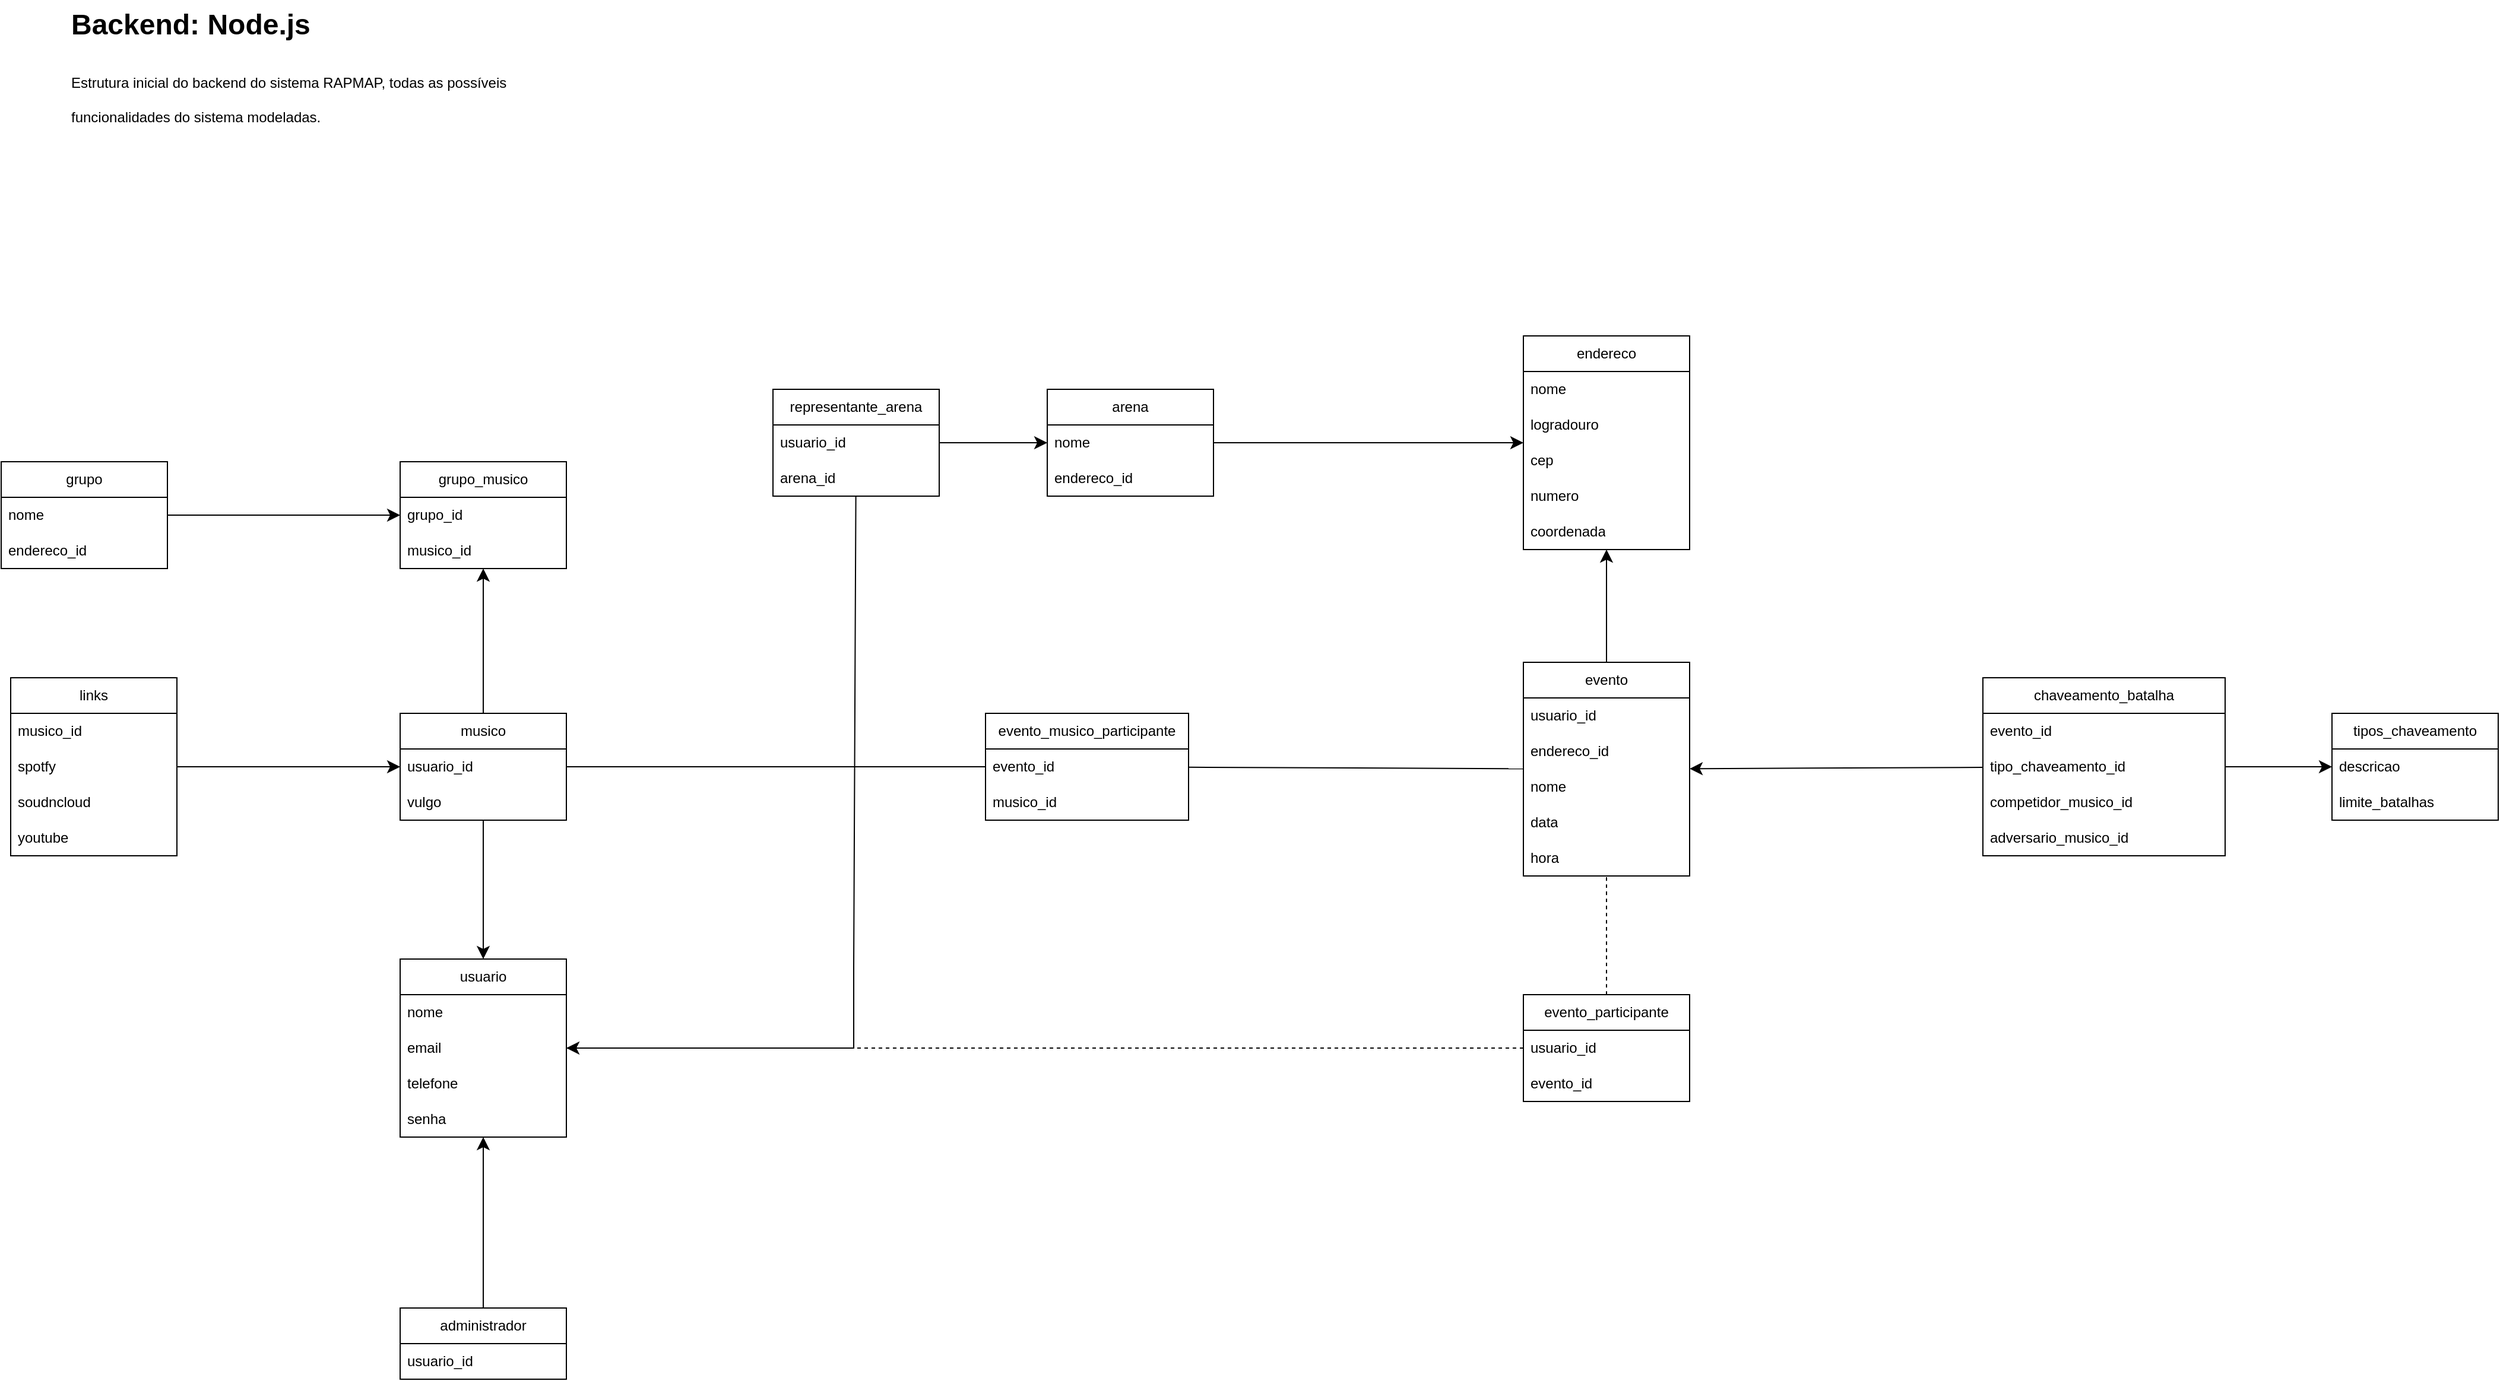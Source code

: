 <mxfile version="24.6.4" type="device">
  <diagram name="Página-1" id="5LI9Xt5YTezpUDo39Ra8">
    <mxGraphModel dx="2400" dy="2023" grid="0" gridSize="10" guides="1" tooltips="1" connect="1" arrows="1" fold="1" page="0" pageScale="1" pageWidth="827" pageHeight="1169" math="0" shadow="0">
      <root>
        <mxCell id="0" />
        <mxCell id="1" parent="0" />
        <mxCell id="dBZwFaHhxmJY7qI1aXTD-31" style="edgeStyle=none;curved=1;rounded=0;orthogonalLoop=1;jettySize=auto;html=1;fontSize=12;startSize=8;endSize=8;startArrow=classic;startFill=1;endArrow=none;endFill=0;" parent="1" source="dBZwFaHhxmJY7qI1aXTD-1" target="dBZwFaHhxmJY7qI1aXTD-24" edge="1">
          <mxGeometry relative="1" as="geometry" />
        </mxCell>
        <mxCell id="dBZwFaHhxmJY7qI1aXTD-32" style="edgeStyle=none;curved=1;rounded=0;orthogonalLoop=1;jettySize=auto;html=1;fontSize=12;startSize=8;endSize=8;startArrow=classic;startFill=1;endArrow=none;endFill=0;" parent="1" source="dBZwFaHhxmJY7qI1aXTD-1" target="dBZwFaHhxmJY7qI1aXTD-13" edge="1">
          <mxGeometry relative="1" as="geometry" />
        </mxCell>
        <mxCell id="dBZwFaHhxmJY7qI1aXTD-33" style="edgeStyle=none;curved=0;rounded=0;orthogonalLoop=1;jettySize=auto;html=1;fontSize=12;startSize=8;endSize=8;startArrow=classic;startFill=1;endArrow=none;endFill=0;" parent="1" source="dBZwFaHhxmJY7qI1aXTD-1" target="dBZwFaHhxmJY7qI1aXTD-17" edge="1">
          <mxGeometry relative="1" as="geometry">
            <Array as="points">
              <mxPoint x="-78" y="58" />
              <mxPoint x="-78" y="-10" />
            </Array>
          </mxGeometry>
        </mxCell>
        <mxCell id="dBZwFaHhxmJY7qI1aXTD-1" value="usuario" style="swimlane;fontStyle=0;childLayout=stackLayout;horizontal=1;startSize=30;horizontalStack=0;resizeParent=1;resizeParentMax=0;resizeLast=0;collapsible=1;marginBottom=0;whiteSpace=wrap;html=1;" parent="1" vertex="1">
          <mxGeometry x="-460" y="-17" width="140" height="150" as="geometry" />
        </mxCell>
        <mxCell id="dBZwFaHhxmJY7qI1aXTD-2" value="nome" style="text;strokeColor=none;fillColor=none;align=left;verticalAlign=middle;spacingLeft=4;spacingRight=4;overflow=hidden;points=[[0,0.5],[1,0.5]];portConstraint=eastwest;rotatable=0;whiteSpace=wrap;html=1;" parent="dBZwFaHhxmJY7qI1aXTD-1" vertex="1">
          <mxGeometry y="30" width="140" height="30" as="geometry" />
        </mxCell>
        <mxCell id="dBZwFaHhxmJY7qI1aXTD-3" value="email" style="text;strokeColor=none;fillColor=none;align=left;verticalAlign=middle;spacingLeft=4;spacingRight=4;overflow=hidden;points=[[0,0.5],[1,0.5]];portConstraint=eastwest;rotatable=0;whiteSpace=wrap;html=1;" parent="dBZwFaHhxmJY7qI1aXTD-1" vertex="1">
          <mxGeometry y="60" width="140" height="30" as="geometry" />
        </mxCell>
        <mxCell id="dBZwFaHhxmJY7qI1aXTD-60" value="telefone" style="text;strokeColor=none;fillColor=none;align=left;verticalAlign=middle;spacingLeft=4;spacingRight=4;overflow=hidden;points=[[0,0.5],[1,0.5]];portConstraint=eastwest;rotatable=0;whiteSpace=wrap;html=1;" parent="dBZwFaHhxmJY7qI1aXTD-1" vertex="1">
          <mxGeometry y="90" width="140" height="30" as="geometry" />
        </mxCell>
        <mxCell id="dBZwFaHhxmJY7qI1aXTD-4" value="senha" style="text;strokeColor=none;fillColor=none;align=left;verticalAlign=middle;spacingLeft=4;spacingRight=4;overflow=hidden;points=[[0,0.5],[1,0.5]];portConstraint=eastwest;rotatable=0;whiteSpace=wrap;html=1;" parent="dBZwFaHhxmJY7qI1aXTD-1" vertex="1">
          <mxGeometry y="120" width="140" height="30" as="geometry" />
        </mxCell>
        <mxCell id="YnN2ZHL4LHem92UOEk20-11" style="edgeStyle=none;curved=1;rounded=0;orthogonalLoop=1;jettySize=auto;html=1;fontSize=12;startSize=8;endSize=8;" edge="1" parent="1" source="dBZwFaHhxmJY7qI1aXTD-5" target="dBZwFaHhxmJY7qI1aXTD-73">
          <mxGeometry relative="1" as="geometry" />
        </mxCell>
        <mxCell id="dBZwFaHhxmJY7qI1aXTD-5" value="arena" style="swimlane;fontStyle=0;childLayout=stackLayout;horizontal=1;startSize=30;horizontalStack=0;resizeParent=1;resizeParentMax=0;resizeLast=0;collapsible=1;marginBottom=0;whiteSpace=wrap;html=1;" parent="1" vertex="1">
          <mxGeometry x="85" y="-497" width="140" height="90" as="geometry" />
        </mxCell>
        <mxCell id="dBZwFaHhxmJY7qI1aXTD-6" value="nome" style="text;strokeColor=none;fillColor=none;align=left;verticalAlign=middle;spacingLeft=4;spacingRight=4;overflow=hidden;points=[[0,0.5],[1,0.5]];portConstraint=eastwest;rotatable=0;whiteSpace=wrap;html=1;" parent="dBZwFaHhxmJY7qI1aXTD-5" vertex="1">
          <mxGeometry y="30" width="140" height="30" as="geometry" />
        </mxCell>
        <mxCell id="dBZwFaHhxmJY7qI1aXTD-7" value="endereco_id" style="text;strokeColor=none;fillColor=none;align=left;verticalAlign=middle;spacingLeft=4;spacingRight=4;overflow=hidden;points=[[0,0.5],[1,0.5]];portConstraint=eastwest;rotatable=0;whiteSpace=wrap;html=1;" parent="dBZwFaHhxmJY7qI1aXTD-5" vertex="1">
          <mxGeometry y="60" width="140" height="30" as="geometry" />
        </mxCell>
        <mxCell id="dBZwFaHhxmJY7qI1aXTD-71" style="edgeStyle=none;curved=1;rounded=0;orthogonalLoop=1;jettySize=auto;html=1;fontSize=12;startSize=8;endSize=8;" parent="1" source="dBZwFaHhxmJY7qI1aXTD-13" target="dBZwFaHhxmJY7qI1aXTD-67" edge="1">
          <mxGeometry relative="1" as="geometry" />
        </mxCell>
        <mxCell id="dBZwFaHhxmJY7qI1aXTD-13" value="musico" style="swimlane;fontStyle=0;childLayout=stackLayout;horizontal=1;startSize=30;horizontalStack=0;resizeParent=1;resizeParentMax=0;resizeLast=0;collapsible=1;marginBottom=0;whiteSpace=wrap;html=1;" parent="1" vertex="1">
          <mxGeometry x="-460" y="-224" width="140" height="90" as="geometry" />
        </mxCell>
        <mxCell id="dBZwFaHhxmJY7qI1aXTD-14" value="usuario_id" style="text;strokeColor=none;fillColor=none;align=left;verticalAlign=middle;spacingLeft=4;spacingRight=4;overflow=hidden;points=[[0,0.5],[1,0.5]];portConstraint=eastwest;rotatable=0;whiteSpace=wrap;html=1;" parent="dBZwFaHhxmJY7qI1aXTD-13" vertex="1">
          <mxGeometry y="30" width="140" height="30" as="geometry" />
        </mxCell>
        <mxCell id="dBZwFaHhxmJY7qI1aXTD-41" value="vulgo" style="text;strokeColor=none;fillColor=none;align=left;verticalAlign=middle;spacingLeft=4;spacingRight=4;overflow=hidden;points=[[0,0.5],[1,0.5]];portConstraint=eastwest;rotatable=0;whiteSpace=wrap;html=1;" parent="dBZwFaHhxmJY7qI1aXTD-13" vertex="1">
          <mxGeometry y="60" width="140" height="30" as="geometry" />
        </mxCell>
        <mxCell id="YnN2ZHL4LHem92UOEk20-33" style="edgeStyle=none;curved=1;rounded=0;orthogonalLoop=1;jettySize=auto;html=1;fontSize=12;startSize=8;endSize=8;" edge="1" parent="1" source="dBZwFaHhxmJY7qI1aXTD-17" target="dBZwFaHhxmJY7qI1aXTD-5">
          <mxGeometry relative="1" as="geometry" />
        </mxCell>
        <mxCell id="dBZwFaHhxmJY7qI1aXTD-17" value="representante_arena" style="swimlane;fontStyle=0;childLayout=stackLayout;horizontal=1;startSize=30;horizontalStack=0;resizeParent=1;resizeParentMax=0;resizeLast=0;collapsible=1;marginBottom=0;whiteSpace=wrap;html=1;" parent="1" vertex="1">
          <mxGeometry x="-146" y="-497" width="140" height="90" as="geometry" />
        </mxCell>
        <mxCell id="dBZwFaHhxmJY7qI1aXTD-18" value="usuario_id" style="text;strokeColor=none;fillColor=none;align=left;verticalAlign=middle;spacingLeft=4;spacingRight=4;overflow=hidden;points=[[0,0.5],[1,0.5]];portConstraint=eastwest;rotatable=0;whiteSpace=wrap;html=1;" parent="dBZwFaHhxmJY7qI1aXTD-17" vertex="1">
          <mxGeometry y="30" width="140" height="30" as="geometry" />
        </mxCell>
        <mxCell id="dBZwFaHhxmJY7qI1aXTD-19" value="arena_id" style="text;strokeColor=none;fillColor=none;align=left;verticalAlign=middle;spacingLeft=4;spacingRight=4;overflow=hidden;points=[[0,0.5],[1,0.5]];portConstraint=eastwest;rotatable=0;whiteSpace=wrap;html=1;" parent="dBZwFaHhxmJY7qI1aXTD-17" vertex="1">
          <mxGeometry y="60" width="140" height="30" as="geometry" />
        </mxCell>
        <mxCell id="dBZwFaHhxmJY7qI1aXTD-24" value="administrador" style="swimlane;fontStyle=0;childLayout=stackLayout;horizontal=1;startSize=30;horizontalStack=0;resizeParent=1;resizeParentMax=0;resizeLast=0;collapsible=1;marginBottom=0;whiteSpace=wrap;html=1;" parent="1" vertex="1">
          <mxGeometry x="-460" y="277" width="140" height="60" as="geometry" />
        </mxCell>
        <mxCell id="dBZwFaHhxmJY7qI1aXTD-25" value="usuario_id" style="text;strokeColor=none;fillColor=none;align=left;verticalAlign=middle;spacingLeft=4;spacingRight=4;overflow=hidden;points=[[0,0.5],[1,0.5]];portConstraint=eastwest;rotatable=0;whiteSpace=wrap;html=1;" parent="dBZwFaHhxmJY7qI1aXTD-24" vertex="1">
          <mxGeometry y="30" width="140" height="30" as="geometry" />
        </mxCell>
        <mxCell id="YnN2ZHL4LHem92UOEk20-12" style="edgeStyle=none;curved=1;rounded=0;orthogonalLoop=1;jettySize=auto;html=1;fontSize=12;startSize=8;endSize=8;" edge="1" parent="1" source="dBZwFaHhxmJY7qI1aXTD-42" target="dBZwFaHhxmJY7qI1aXTD-73">
          <mxGeometry relative="1" as="geometry" />
        </mxCell>
        <mxCell id="dBZwFaHhxmJY7qI1aXTD-42" value="evento" style="swimlane;fontStyle=0;childLayout=stackLayout;horizontal=1;startSize=30;horizontalStack=0;resizeParent=1;resizeParentMax=0;resizeLast=0;collapsible=1;marginBottom=0;whiteSpace=wrap;html=1;" parent="1" vertex="1">
          <mxGeometry x="486" y="-267" width="140" height="180" as="geometry" />
        </mxCell>
        <mxCell id="dBZwFaHhxmJY7qI1aXTD-45" value="usuario_id" style="text;strokeColor=none;fillColor=none;align=left;verticalAlign=middle;spacingLeft=4;spacingRight=4;overflow=hidden;points=[[0,0.5],[1,0.5]];portConstraint=eastwest;rotatable=0;whiteSpace=wrap;html=1;" parent="dBZwFaHhxmJY7qI1aXTD-42" vertex="1">
          <mxGeometry y="30" width="140" height="30" as="geometry" />
        </mxCell>
        <mxCell id="YnN2ZHL4LHem92UOEk20-1" value="endereco_id" style="text;strokeColor=none;fillColor=none;align=left;verticalAlign=middle;spacingLeft=4;spacingRight=4;overflow=hidden;points=[[0,0.5],[1,0.5]];portConstraint=eastwest;rotatable=0;whiteSpace=wrap;html=1;" vertex="1" parent="dBZwFaHhxmJY7qI1aXTD-42">
          <mxGeometry y="60" width="140" height="30" as="geometry" />
        </mxCell>
        <mxCell id="dBZwFaHhxmJY7qI1aXTD-43" value="nome" style="text;strokeColor=none;fillColor=none;align=left;verticalAlign=middle;spacingLeft=4;spacingRight=4;overflow=hidden;points=[[0,0.5],[1,0.5]];portConstraint=eastwest;rotatable=0;whiteSpace=wrap;html=1;" parent="dBZwFaHhxmJY7qI1aXTD-42" vertex="1">
          <mxGeometry y="90" width="140" height="30" as="geometry" />
        </mxCell>
        <mxCell id="dBZwFaHhxmJY7qI1aXTD-44" value="data" style="text;strokeColor=none;fillColor=none;align=left;verticalAlign=middle;spacingLeft=4;spacingRight=4;overflow=hidden;points=[[0,0.5],[1,0.5]];portConstraint=eastwest;rotatable=0;whiteSpace=wrap;html=1;" parent="dBZwFaHhxmJY7qI1aXTD-42" vertex="1">
          <mxGeometry y="120" width="140" height="30" as="geometry" />
        </mxCell>
        <mxCell id="dBZwFaHhxmJY7qI1aXTD-46" value="hora" style="text;strokeColor=none;fillColor=none;align=left;verticalAlign=middle;spacingLeft=4;spacingRight=4;overflow=hidden;points=[[0,0.5],[1,0.5]];portConstraint=eastwest;rotatable=0;whiteSpace=wrap;html=1;" parent="dBZwFaHhxmJY7qI1aXTD-42" vertex="1">
          <mxGeometry y="150" width="140" height="30" as="geometry" />
        </mxCell>
        <mxCell id="dBZwFaHhxmJY7qI1aXTD-52" style="edgeStyle=none;curved=1;rounded=0;orthogonalLoop=1;jettySize=auto;html=1;fontSize=12;startSize=8;endSize=8;endArrow=none;endFill=0;" parent="1" source="dBZwFaHhxmJY7qI1aXTD-48" target="dBZwFaHhxmJY7qI1aXTD-42" edge="1">
          <mxGeometry relative="1" as="geometry" />
        </mxCell>
        <mxCell id="dBZwFaHhxmJY7qI1aXTD-53" style="edgeStyle=none;curved=1;rounded=0;orthogonalLoop=1;jettySize=auto;html=1;fontSize=12;startSize=8;endSize=8;endArrow=none;endFill=0;" parent="1" source="dBZwFaHhxmJY7qI1aXTD-48" target="dBZwFaHhxmJY7qI1aXTD-13" edge="1">
          <mxGeometry relative="1" as="geometry" />
        </mxCell>
        <mxCell id="dBZwFaHhxmJY7qI1aXTD-48" value="evento_musico_participante" style="swimlane;fontStyle=0;childLayout=stackLayout;horizontal=1;startSize=30;horizontalStack=0;resizeParent=1;resizeParentMax=0;resizeLast=0;collapsible=1;marginBottom=0;whiteSpace=wrap;html=1;" parent="1" vertex="1">
          <mxGeometry x="33" y="-224" width="171" height="90" as="geometry" />
        </mxCell>
        <mxCell id="dBZwFaHhxmJY7qI1aXTD-49" value="evento_id" style="text;strokeColor=none;fillColor=none;align=left;verticalAlign=middle;spacingLeft=4;spacingRight=4;overflow=hidden;points=[[0,0.5],[1,0.5]];portConstraint=eastwest;rotatable=0;whiteSpace=wrap;html=1;" parent="dBZwFaHhxmJY7qI1aXTD-48" vertex="1">
          <mxGeometry y="30" width="171" height="30" as="geometry" />
        </mxCell>
        <mxCell id="dBZwFaHhxmJY7qI1aXTD-50" value="musico_id" style="text;strokeColor=none;fillColor=none;align=left;verticalAlign=middle;spacingLeft=4;spacingRight=4;overflow=hidden;points=[[0,0.5],[1,0.5]];portConstraint=eastwest;rotatable=0;whiteSpace=wrap;html=1;" parent="dBZwFaHhxmJY7qI1aXTD-48" vertex="1">
          <mxGeometry y="60" width="171" height="30" as="geometry" />
        </mxCell>
        <mxCell id="dBZwFaHhxmJY7qI1aXTD-59" style="edgeStyle=none;curved=1;rounded=0;orthogonalLoop=1;jettySize=auto;html=1;fontSize=12;startSize=8;endSize=8;endArrow=none;endFill=0;dashed=1;" parent="1" source="dBZwFaHhxmJY7qI1aXTD-55" target="dBZwFaHhxmJY7qI1aXTD-42" edge="1">
          <mxGeometry relative="1" as="geometry" />
        </mxCell>
        <mxCell id="dBZwFaHhxmJY7qI1aXTD-62" style="edgeStyle=none;curved=0;rounded=0;orthogonalLoop=1;jettySize=auto;html=1;fontSize=12;startSize=8;endSize=8;endArrow=none;endFill=0;dashed=1;" parent="1" source="dBZwFaHhxmJY7qI1aXTD-55" target="dBZwFaHhxmJY7qI1aXTD-1" edge="1">
          <mxGeometry relative="1" as="geometry" />
        </mxCell>
        <mxCell id="dBZwFaHhxmJY7qI1aXTD-55" value="evento_participante" style="swimlane;fontStyle=0;childLayout=stackLayout;horizontal=1;startSize=30;horizontalStack=0;resizeParent=1;resizeParentMax=0;resizeLast=0;collapsible=1;marginBottom=0;whiteSpace=wrap;html=1;" parent="1" vertex="1">
          <mxGeometry x="486" y="13" width="140" height="90" as="geometry" />
        </mxCell>
        <mxCell id="dBZwFaHhxmJY7qI1aXTD-56" value="usuario_id" style="text;strokeColor=none;fillColor=none;align=left;verticalAlign=middle;spacingLeft=4;spacingRight=4;overflow=hidden;points=[[0,0.5],[1,0.5]];portConstraint=eastwest;rotatable=0;whiteSpace=wrap;html=1;" parent="dBZwFaHhxmJY7qI1aXTD-55" vertex="1">
          <mxGeometry y="30" width="140" height="30" as="geometry" />
        </mxCell>
        <mxCell id="dBZwFaHhxmJY7qI1aXTD-57" value="evento_id" style="text;strokeColor=none;fillColor=none;align=left;verticalAlign=middle;spacingLeft=4;spacingRight=4;overflow=hidden;points=[[0,0.5],[1,0.5]];portConstraint=eastwest;rotatable=0;whiteSpace=wrap;html=1;" parent="dBZwFaHhxmJY7qI1aXTD-55" vertex="1">
          <mxGeometry y="60" width="140" height="30" as="geometry" />
        </mxCell>
        <mxCell id="dBZwFaHhxmJY7qI1aXTD-72" style="edgeStyle=none;curved=1;rounded=0;orthogonalLoop=1;jettySize=auto;html=1;fontSize=12;startSize=8;endSize=8;" parent="1" source="dBZwFaHhxmJY7qI1aXTD-63" target="dBZwFaHhxmJY7qI1aXTD-67" edge="1">
          <mxGeometry relative="1" as="geometry" />
        </mxCell>
        <mxCell id="dBZwFaHhxmJY7qI1aXTD-63" value="grupo" style="swimlane;fontStyle=0;childLayout=stackLayout;horizontal=1;startSize=30;horizontalStack=0;resizeParent=1;resizeParentMax=0;resizeLast=0;collapsible=1;marginBottom=0;whiteSpace=wrap;html=1;" parent="1" vertex="1">
          <mxGeometry x="-796" y="-436" width="140" height="90" as="geometry" />
        </mxCell>
        <mxCell id="dBZwFaHhxmJY7qI1aXTD-64" value="nome" style="text;strokeColor=none;fillColor=none;align=left;verticalAlign=middle;spacingLeft=4;spacingRight=4;overflow=hidden;points=[[0,0.5],[1,0.5]];portConstraint=eastwest;rotatable=0;whiteSpace=wrap;html=1;" parent="dBZwFaHhxmJY7qI1aXTD-63" vertex="1">
          <mxGeometry y="30" width="140" height="30" as="geometry" />
        </mxCell>
        <mxCell id="dBZwFaHhxmJY7qI1aXTD-77" value="endereco_id" style="text;strokeColor=none;fillColor=none;align=left;verticalAlign=middle;spacingLeft=4;spacingRight=4;overflow=hidden;points=[[0,0.5],[1,0.5]];portConstraint=eastwest;rotatable=0;whiteSpace=wrap;html=1;" parent="dBZwFaHhxmJY7qI1aXTD-63" vertex="1">
          <mxGeometry y="60" width="140" height="30" as="geometry" />
        </mxCell>
        <mxCell id="dBZwFaHhxmJY7qI1aXTD-67" value="grupo_musico" style="swimlane;fontStyle=0;childLayout=stackLayout;horizontal=1;startSize=30;horizontalStack=0;resizeParent=1;resizeParentMax=0;resizeLast=0;collapsible=1;marginBottom=0;whiteSpace=wrap;html=1;" parent="1" vertex="1">
          <mxGeometry x="-460" y="-436" width="140" height="90" as="geometry" />
        </mxCell>
        <mxCell id="dBZwFaHhxmJY7qI1aXTD-68" value="grupo_id" style="text;strokeColor=none;fillColor=none;align=left;verticalAlign=middle;spacingLeft=4;spacingRight=4;overflow=hidden;points=[[0,0.5],[1,0.5]];portConstraint=eastwest;rotatable=0;whiteSpace=wrap;html=1;" parent="dBZwFaHhxmJY7qI1aXTD-67" vertex="1">
          <mxGeometry y="30" width="140" height="30" as="geometry" />
        </mxCell>
        <mxCell id="dBZwFaHhxmJY7qI1aXTD-69" value="musico_id&lt;span style=&quot;white-space: pre;&quot;&gt;&#x9;&lt;/span&gt;" style="text;strokeColor=none;fillColor=none;align=left;verticalAlign=middle;spacingLeft=4;spacingRight=4;overflow=hidden;points=[[0,0.5],[1,0.5]];portConstraint=eastwest;rotatable=0;whiteSpace=wrap;html=1;" parent="dBZwFaHhxmJY7qI1aXTD-67" vertex="1">
          <mxGeometry y="60" width="140" height="30" as="geometry" />
        </mxCell>
        <mxCell id="dBZwFaHhxmJY7qI1aXTD-73" value="endereco" style="swimlane;fontStyle=0;childLayout=stackLayout;horizontal=1;startSize=30;horizontalStack=0;resizeParent=1;resizeParentMax=0;resizeLast=0;collapsible=1;marginBottom=0;whiteSpace=wrap;html=1;" parent="1" vertex="1">
          <mxGeometry x="486" y="-542" width="140" height="180" as="geometry" />
        </mxCell>
        <mxCell id="dBZwFaHhxmJY7qI1aXTD-74" value="nome" style="text;strokeColor=none;fillColor=none;align=left;verticalAlign=middle;spacingLeft=4;spacingRight=4;overflow=hidden;points=[[0,0.5],[1,0.5]];portConstraint=eastwest;rotatable=0;whiteSpace=wrap;html=1;" parent="dBZwFaHhxmJY7qI1aXTD-73" vertex="1">
          <mxGeometry y="30" width="140" height="30" as="geometry" />
        </mxCell>
        <mxCell id="dBZwFaHhxmJY7qI1aXTD-75" value="logradouro" style="text;strokeColor=none;fillColor=none;align=left;verticalAlign=middle;spacingLeft=4;spacingRight=4;overflow=hidden;points=[[0,0.5],[1,0.5]];portConstraint=eastwest;rotatable=0;whiteSpace=wrap;html=1;" parent="dBZwFaHhxmJY7qI1aXTD-73" vertex="1">
          <mxGeometry y="60" width="140" height="30" as="geometry" />
        </mxCell>
        <mxCell id="dBZwFaHhxmJY7qI1aXTD-78" value="cep" style="text;strokeColor=none;fillColor=none;align=left;verticalAlign=middle;spacingLeft=4;spacingRight=4;overflow=hidden;points=[[0,0.5],[1,0.5]];portConstraint=eastwest;rotatable=0;whiteSpace=wrap;html=1;" parent="dBZwFaHhxmJY7qI1aXTD-73" vertex="1">
          <mxGeometry y="90" width="140" height="30" as="geometry" />
        </mxCell>
        <mxCell id="dBZwFaHhxmJY7qI1aXTD-79" value="numero" style="text;strokeColor=none;fillColor=none;align=left;verticalAlign=middle;spacingLeft=4;spacingRight=4;overflow=hidden;points=[[0,0.5],[1,0.5]];portConstraint=eastwest;rotatable=0;whiteSpace=wrap;html=1;" parent="dBZwFaHhxmJY7qI1aXTD-73" vertex="1">
          <mxGeometry y="120" width="140" height="30" as="geometry" />
        </mxCell>
        <mxCell id="dBZwFaHhxmJY7qI1aXTD-76" value="coordenada" style="text;strokeColor=none;fillColor=none;align=left;verticalAlign=middle;spacingLeft=4;spacingRight=4;overflow=hidden;points=[[0,0.5],[1,0.5]];portConstraint=eastwest;rotatable=0;whiteSpace=wrap;html=1;" parent="dBZwFaHhxmJY7qI1aXTD-73" vertex="1">
          <mxGeometry y="150" width="140" height="30" as="geometry" />
        </mxCell>
        <mxCell id="YnN2ZHL4LHem92UOEk20-13" value="&lt;h1 style=&quot;margin-top: 0px;&quot;&gt;&lt;span style=&quot;background-color: initial;&quot;&gt;Backend: Node.js&lt;/span&gt;&lt;/h1&gt;&lt;h1 style=&quot;margin-top: 0px;&quot;&gt;&lt;span style=&quot;background-color: initial; font-size: 12px; font-weight: normal;&quot;&gt;Estrutura inicial do backend do sistema RAPMAP, todas as possíveis funcionalidades do sistema modeladas.&lt;/span&gt;&lt;br&gt;&lt;/h1&gt;" style="text;html=1;whiteSpace=wrap;overflow=hidden;rounded=0;" vertex="1" parent="1">
          <mxGeometry x="-739" y="-825" width="379" height="120" as="geometry" />
        </mxCell>
        <mxCell id="YnN2ZHL4LHem92UOEk20-20" style="edgeStyle=none;curved=1;rounded=0;orthogonalLoop=1;jettySize=auto;html=1;fontSize=12;startSize=8;endSize=8;" edge="1" parent="1" source="YnN2ZHL4LHem92UOEk20-14" target="dBZwFaHhxmJY7qI1aXTD-13">
          <mxGeometry relative="1" as="geometry" />
        </mxCell>
        <mxCell id="YnN2ZHL4LHem92UOEk20-14" value="links" style="swimlane;fontStyle=0;childLayout=stackLayout;horizontal=1;startSize=30;horizontalStack=0;resizeParent=1;resizeParentMax=0;resizeLast=0;collapsible=1;marginBottom=0;whiteSpace=wrap;html=1;" vertex="1" parent="1">
          <mxGeometry x="-788" y="-254" width="140" height="150" as="geometry" />
        </mxCell>
        <mxCell id="YnN2ZHL4LHem92UOEk20-16" value="musico_id" style="text;strokeColor=none;fillColor=none;align=left;verticalAlign=middle;spacingLeft=4;spacingRight=4;overflow=hidden;points=[[0,0.5],[1,0.5]];portConstraint=eastwest;rotatable=0;whiteSpace=wrap;html=1;" vertex="1" parent="YnN2ZHL4LHem92UOEk20-14">
          <mxGeometry y="30" width="140" height="30" as="geometry" />
        </mxCell>
        <mxCell id="YnN2ZHL4LHem92UOEk20-17" value="spotfy" style="text;strokeColor=none;fillColor=none;align=left;verticalAlign=middle;spacingLeft=4;spacingRight=4;overflow=hidden;points=[[0,0.5],[1,0.5]];portConstraint=eastwest;rotatable=0;whiteSpace=wrap;html=1;" vertex="1" parent="YnN2ZHL4LHem92UOEk20-14">
          <mxGeometry y="60" width="140" height="30" as="geometry" />
        </mxCell>
        <mxCell id="YnN2ZHL4LHem92UOEk20-18" value="soudncloud" style="text;strokeColor=none;fillColor=none;align=left;verticalAlign=middle;spacingLeft=4;spacingRight=4;overflow=hidden;points=[[0,0.5],[1,0.5]];portConstraint=eastwest;rotatable=0;whiteSpace=wrap;html=1;" vertex="1" parent="YnN2ZHL4LHem92UOEk20-14">
          <mxGeometry y="90" width="140" height="30" as="geometry" />
        </mxCell>
        <mxCell id="YnN2ZHL4LHem92UOEk20-19" value="youtube" style="text;strokeColor=none;fillColor=none;align=left;verticalAlign=middle;spacingLeft=4;spacingRight=4;overflow=hidden;points=[[0,0.5],[1,0.5]];portConstraint=eastwest;rotatable=0;whiteSpace=wrap;html=1;" vertex="1" parent="YnN2ZHL4LHem92UOEk20-14">
          <mxGeometry y="120" width="140" height="30" as="geometry" />
        </mxCell>
        <mxCell id="YnN2ZHL4LHem92UOEk20-26" style="edgeStyle=none;curved=1;rounded=0;orthogonalLoop=1;jettySize=auto;html=1;fontSize=12;startSize=8;endSize=8;" edge="1" parent="1" source="YnN2ZHL4LHem92UOEk20-21" target="dBZwFaHhxmJY7qI1aXTD-42">
          <mxGeometry relative="1" as="geometry" />
        </mxCell>
        <mxCell id="YnN2ZHL4LHem92UOEk20-21" value="chaveamento_batalha" style="swimlane;fontStyle=0;childLayout=stackLayout;horizontal=1;startSize=30;horizontalStack=0;resizeParent=1;resizeParentMax=0;resizeLast=0;collapsible=1;marginBottom=0;whiteSpace=wrap;html=1;" vertex="1" parent="1">
          <mxGeometry x="873" y="-254" width="204" height="150" as="geometry" />
        </mxCell>
        <mxCell id="YnN2ZHL4LHem92UOEk20-22" value="evento_id" style="text;strokeColor=none;fillColor=none;align=left;verticalAlign=middle;spacingLeft=4;spacingRight=4;overflow=hidden;points=[[0,0.5],[1,0.5]];portConstraint=eastwest;rotatable=0;whiteSpace=wrap;html=1;" vertex="1" parent="YnN2ZHL4LHem92UOEk20-21">
          <mxGeometry y="30" width="204" height="30" as="geometry" />
        </mxCell>
        <mxCell id="YnN2ZHL4LHem92UOEk20-25" value="tipo_chaveamento_id" style="text;strokeColor=none;fillColor=none;align=left;verticalAlign=middle;spacingLeft=4;spacingRight=4;overflow=hidden;points=[[0,0.5],[1,0.5]];portConstraint=eastwest;rotatable=0;whiteSpace=wrap;html=1;" vertex="1" parent="YnN2ZHL4LHem92UOEk20-21">
          <mxGeometry y="60" width="204" height="30" as="geometry" />
        </mxCell>
        <mxCell id="YnN2ZHL4LHem92UOEk20-23" value="competidor_musico_id" style="text;strokeColor=none;fillColor=none;align=left;verticalAlign=middle;spacingLeft=4;spacingRight=4;overflow=hidden;points=[[0,0.5],[1,0.5]];portConstraint=eastwest;rotatable=0;whiteSpace=wrap;html=1;" vertex="1" parent="YnN2ZHL4LHem92UOEk20-21">
          <mxGeometry y="90" width="204" height="30" as="geometry" />
        </mxCell>
        <mxCell id="YnN2ZHL4LHem92UOEk20-24" value="adversario_musico_id" style="text;strokeColor=none;fillColor=none;align=left;verticalAlign=middle;spacingLeft=4;spacingRight=4;overflow=hidden;points=[[0,0.5],[1,0.5]];portConstraint=eastwest;rotatable=0;whiteSpace=wrap;html=1;" vertex="1" parent="YnN2ZHL4LHem92UOEk20-21">
          <mxGeometry y="120" width="204" height="30" as="geometry" />
        </mxCell>
        <mxCell id="YnN2ZHL4LHem92UOEk20-32" style="edgeStyle=none;curved=1;rounded=0;orthogonalLoop=1;jettySize=auto;html=1;fontSize=12;startSize=8;endSize=8;startArrow=classic;startFill=1;endArrow=none;endFill=0;" edge="1" parent="1" source="YnN2ZHL4LHem92UOEk20-27" target="YnN2ZHL4LHem92UOEk20-21">
          <mxGeometry relative="1" as="geometry" />
        </mxCell>
        <mxCell id="YnN2ZHL4LHem92UOEk20-27" value="tipos_chaveamento" style="swimlane;fontStyle=0;childLayout=stackLayout;horizontal=1;startSize=30;horizontalStack=0;resizeParent=1;resizeParentMax=0;resizeLast=0;collapsible=1;marginBottom=0;whiteSpace=wrap;html=1;" vertex="1" parent="1">
          <mxGeometry x="1167" y="-224" width="140" height="90" as="geometry" />
        </mxCell>
        <mxCell id="YnN2ZHL4LHem92UOEk20-29" value="descricao" style="text;strokeColor=none;fillColor=none;align=left;verticalAlign=middle;spacingLeft=4;spacingRight=4;overflow=hidden;points=[[0,0.5],[1,0.5]];portConstraint=eastwest;rotatable=0;whiteSpace=wrap;html=1;" vertex="1" parent="YnN2ZHL4LHem92UOEk20-27">
          <mxGeometry y="30" width="140" height="30" as="geometry" />
        </mxCell>
        <mxCell id="YnN2ZHL4LHem92UOEk20-31" value="limite_batalhas" style="text;strokeColor=none;fillColor=none;align=left;verticalAlign=middle;spacingLeft=4;spacingRight=4;overflow=hidden;points=[[0,0.5],[1,0.5]];portConstraint=eastwest;rotatable=0;whiteSpace=wrap;html=1;" vertex="1" parent="YnN2ZHL4LHem92UOEk20-27">
          <mxGeometry y="60" width="140" height="30" as="geometry" />
        </mxCell>
      </root>
    </mxGraphModel>
  </diagram>
</mxfile>
